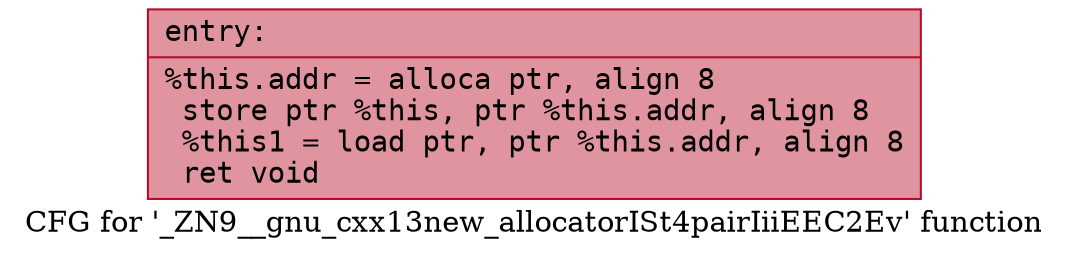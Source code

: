 digraph "CFG for '_ZN9__gnu_cxx13new_allocatorISt4pairIiiEEC2Ev' function" {
	label="CFG for '_ZN9__gnu_cxx13new_allocatorISt4pairIiiEEC2Ev' function";

	Node0x55c954eec8a0 [shape=record,color="#b70d28ff", style=filled, fillcolor="#b70d2870" fontname="Courier",label="{entry:\l|  %this.addr = alloca ptr, align 8\l  store ptr %this, ptr %this.addr, align 8\l  %this1 = load ptr, ptr %this.addr, align 8\l  ret void\l}"];
}
